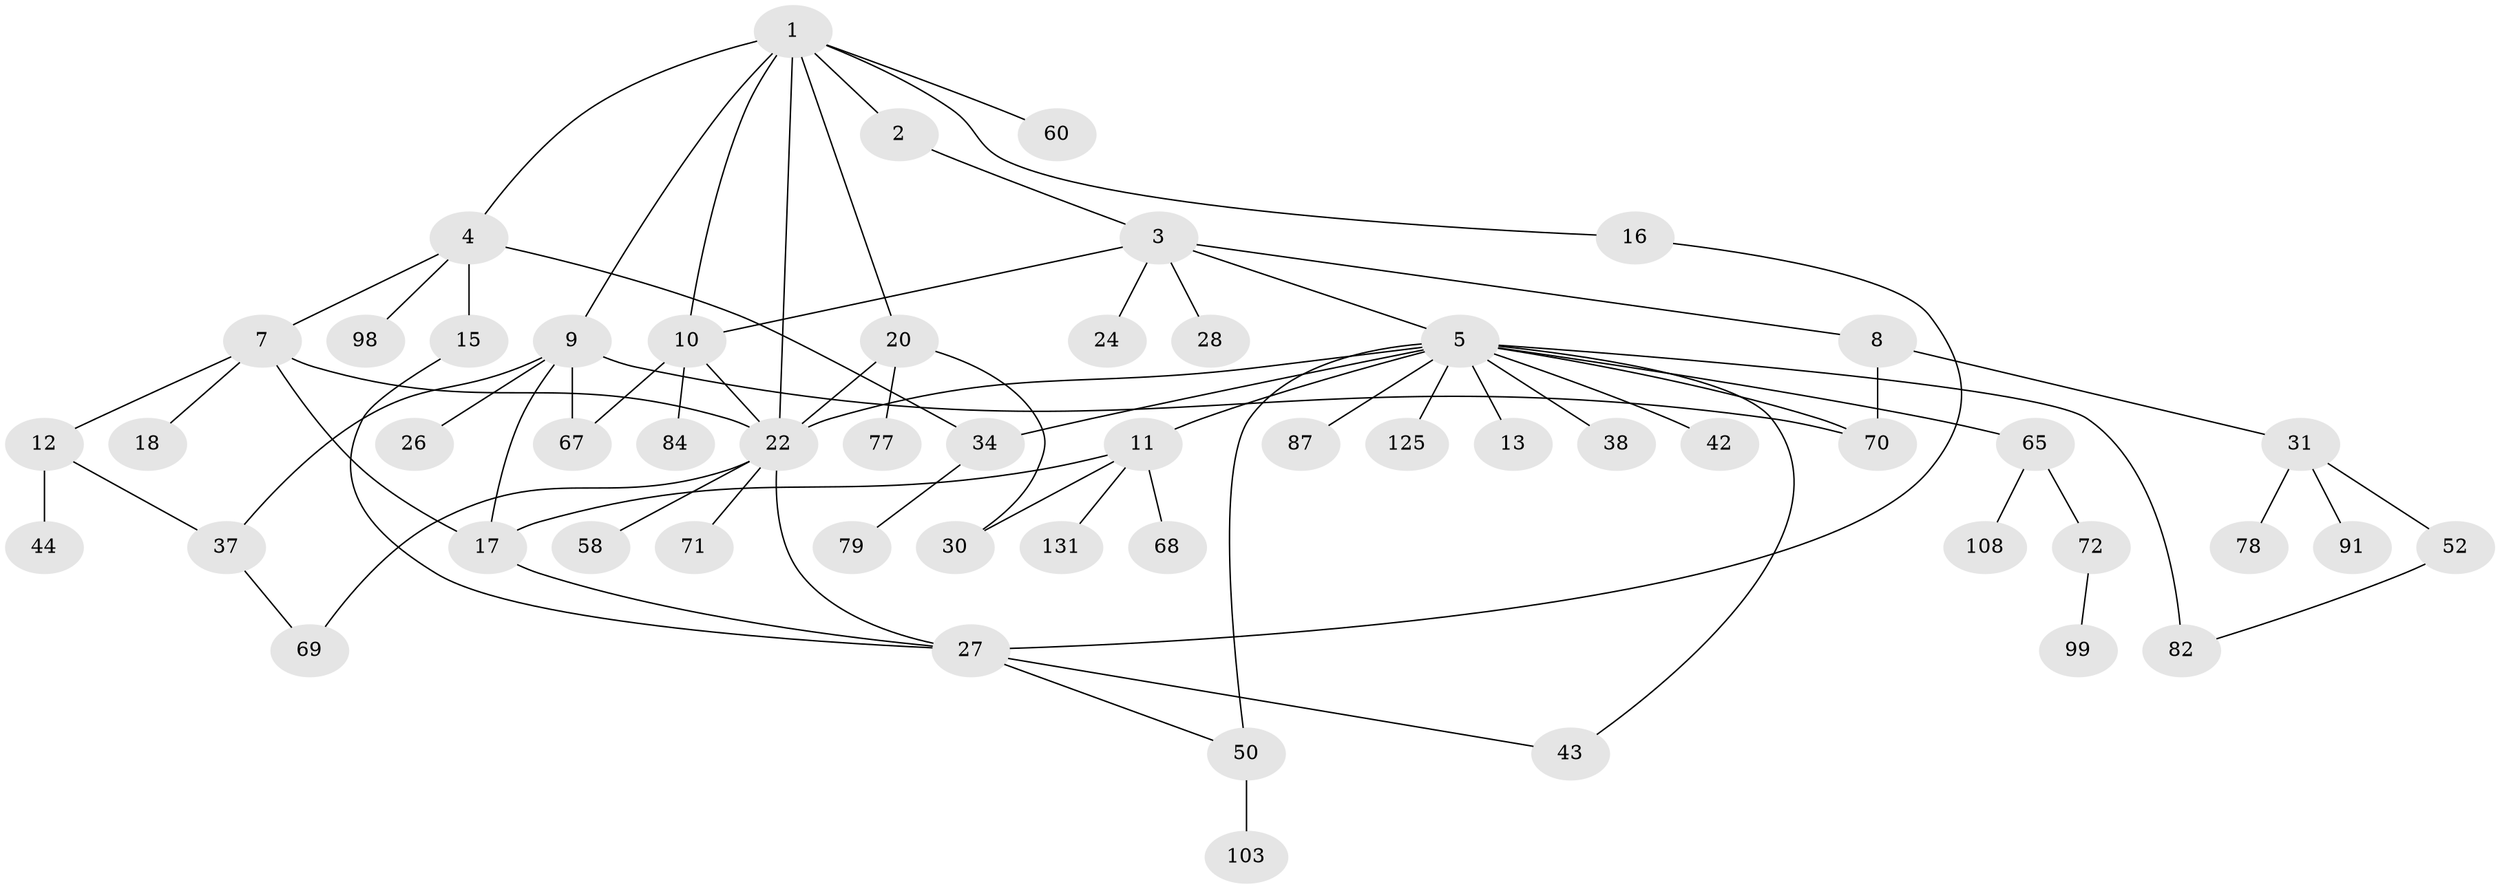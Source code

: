 // original degree distribution, {8: 0.014705882352941176, 2: 0.29411764705882354, 5: 0.0661764705882353, 3: 0.13970588235294118, 7: 0.022058823529411766, 4: 0.058823529411764705, 6: 0.014705882352941176, 1: 0.3897058823529412}
// Generated by graph-tools (version 1.1) at 2025/16/03/04/25 18:16:53]
// undirected, 54 vertices, 73 edges
graph export_dot {
graph [start="1"]
  node [color=gray90,style=filled];
  1;
  2;
  3 [super="+6"];
  4 [super="+19"];
  5 [super="+100+23+36"];
  7 [super="+25+54"];
  8 [super="+55+29"];
  9 [super="+39+14"];
  10 [super="+21"];
  11 [super="+35"];
  12;
  13 [super="+114"];
  15 [super="+59"];
  16;
  17 [super="+101+127+129+107"];
  18 [super="+115"];
  20;
  22 [super="+51+81+45"];
  24;
  26;
  27 [super="+49+32"];
  28;
  30 [super="+46"];
  31 [super="+33"];
  34 [super="+48"];
  37 [super="+135+61"];
  38 [super="+86"];
  42 [super="+134"];
  43 [super="+95"];
  44;
  50 [super="+64+93+89+73+63"];
  52 [super="+102+56"];
  58 [super="+104"];
  60 [super="+105+76"];
  65 [super="+85+130+83"];
  67 [super="+74"];
  68;
  69;
  70 [super="+128"];
  71;
  72;
  77;
  78;
  79;
  82 [super="+90"];
  84;
  87;
  91;
  98;
  99;
  103;
  108;
  125;
  131;
  1 -- 2;
  1 -- 4;
  1 -- 9;
  1 -- 16;
  1 -- 20;
  1 -- 22;
  1 -- 60;
  1 -- 10;
  2 -- 3;
  3 -- 5;
  3 -- 24;
  3 -- 28;
  3 -- 8;
  3 -- 10;
  4 -- 7;
  4 -- 15;
  4 -- 34;
  4 -- 98;
  5 -- 11;
  5 -- 13;
  5 -- 38;
  5 -- 82 [weight=2];
  5 -- 70;
  5 -- 22;
  5 -- 125;
  5 -- 65;
  5 -- 42;
  5 -- 50 [weight=2];
  5 -- 87;
  5 -- 43;
  5 -- 34;
  7 -- 12;
  7 -- 17;
  7 -- 18;
  7 -- 22;
  8 -- 31;
  8 -- 70;
  9 -- 70;
  9 -- 67;
  9 -- 37;
  9 -- 17;
  9 -- 26;
  10 -- 67;
  10 -- 84;
  10 -- 22;
  11 -- 68;
  11 -- 131;
  11 -- 30;
  11 -- 17;
  12 -- 37;
  12 -- 44;
  15 -- 27;
  16 -- 27;
  17 -- 27;
  20 -- 30;
  20 -- 77;
  20 -- 22;
  22 -- 71;
  22 -- 58;
  22 -- 69;
  22 -- 27;
  27 -- 43;
  27 -- 50;
  31 -- 52;
  31 -- 78;
  31 -- 91;
  34 -- 79;
  37 -- 69;
  50 -- 103;
  52 -- 82;
  65 -- 72;
  65 -- 108;
  72 -- 99;
}
